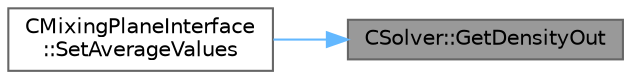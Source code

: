 digraph "CSolver::GetDensityOut"
{
 // LATEX_PDF_SIZE
  bgcolor="transparent";
  edge [fontname=Helvetica,fontsize=10,labelfontname=Helvetica,labelfontsize=10];
  node [fontname=Helvetica,fontsize=10,shape=box,height=0.2,width=0.4];
  rankdir="RL";
  Node1 [id="Node000001",label="CSolver::GetDensityOut",height=0.2,width=0.4,color="gray40", fillcolor="grey60", style="filled", fontcolor="black",tooltip="A virtual member."];
  Node1 -> Node2 [id="edge1_Node000001_Node000002",dir="back",color="steelblue1",style="solid",tooltip=" "];
  Node2 [id="Node000002",label="CMixingPlaneInterface\l::SetAverageValues",height=0.2,width=0.4,color="grey40", fillcolor="white", style="filled",URL="$classCMixingPlaneInterface.html#a24d49f7195039d1f97879ebccd25fe65",tooltip="Store all the turboperformance in the solver in ZONE_0."];
}

